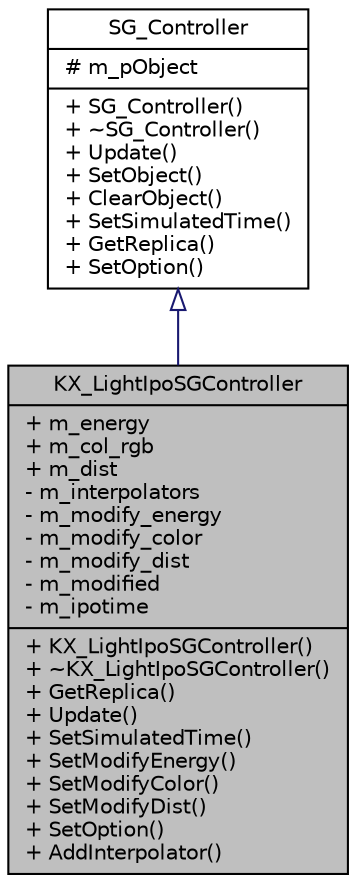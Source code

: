 digraph G
{
  edge [fontname="Helvetica",fontsize="10",labelfontname="Helvetica",labelfontsize="10"];
  node [fontname="Helvetica",fontsize="10",shape=record];
  Node1 [label="{KX_LightIpoSGController\n|+ m_energy\l+ m_col_rgb\l+ m_dist\l- m_interpolators\l- m_modify_energy\l- m_modify_color\l- m_modify_dist\l- m_modified\l- m_ipotime\l|+ KX_LightIpoSGController()\l+ ~KX_LightIpoSGController()\l+ GetReplica()\l+ Update()\l+ SetSimulatedTime()\l+ SetModifyEnergy()\l+ SetModifyColor()\l+ SetModifyDist()\l+ SetOption()\l+ AddInterpolator()\l}",height=0.2,width=0.4,color="black", fillcolor="grey75", style="filled" fontcolor="black"];
  Node2 -> Node1 [dir=back,color="midnightblue",fontsize="10",style="solid",arrowtail="empty",fontname="Helvetica"];
  Node2 [label="{SG_Controller\n|# m_pObject\l|+ SG_Controller()\l+ ~SG_Controller()\l+ Update()\l+ SetObject()\l+ ClearObject()\l+ SetSimulatedTime()\l+ GetReplica()\l+ SetOption()\l}",height=0.2,width=0.4,color="black", fillcolor="white", style="filled",URL="$d6/d9e/classSG__Controller.html"];
}
